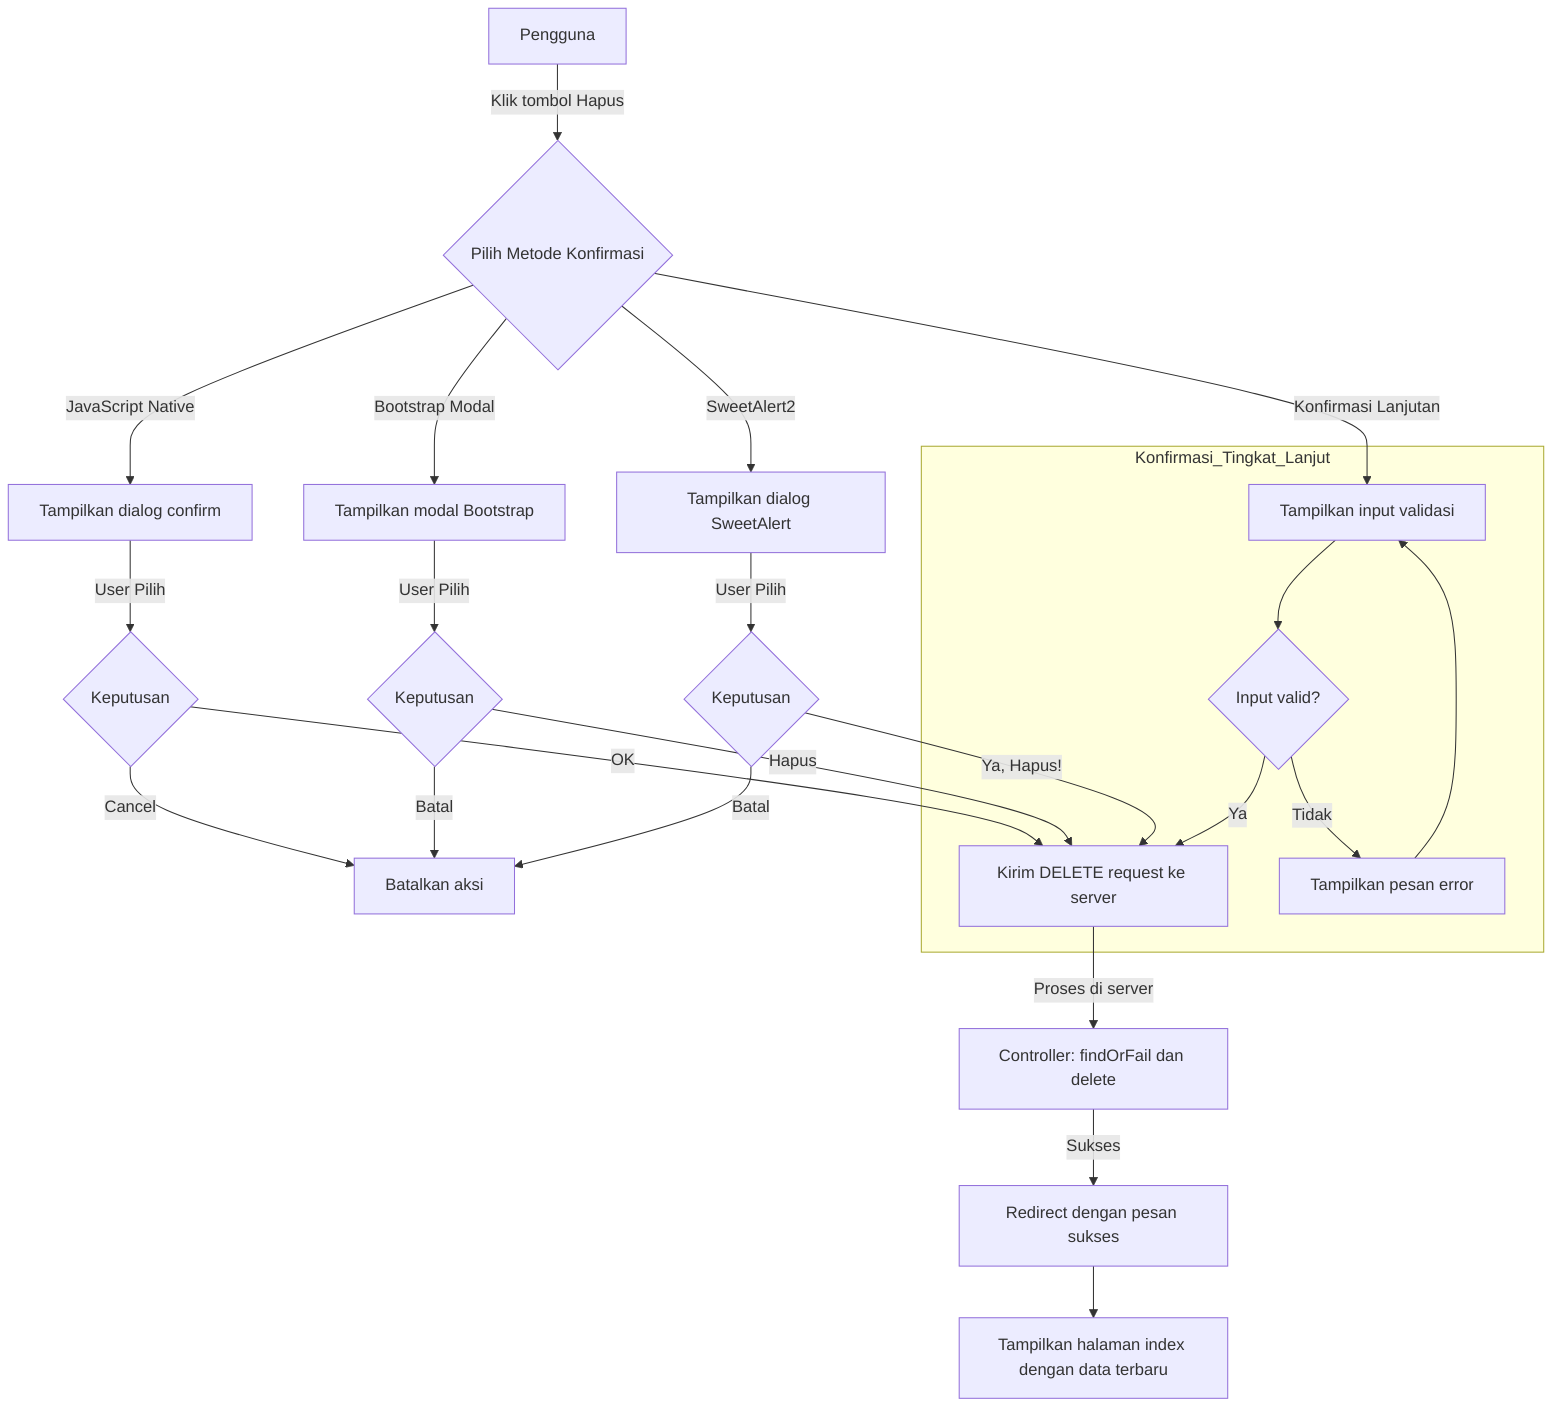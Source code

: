 flowchart TD
    A[Pengguna] -->|Klik tombol Hapus| B{Pilih Metode Konfirmasi}
    
    B -->|JavaScript Native| C[Tampilkan dialog confirm]
    B -->|Bootstrap Modal| D[Tampilkan modal Bootstrap]
    B -->|SweetAlert2| E[Tampilkan dialog SweetAlert]
    
    C -->|User Pilih| C1{Keputusan}
    C1 -->|OK| F[Kirim DELETE request ke server]
    C1 -->|Cancel| G[Batalkan aksi]
    
    D -->|User Pilih| D1{Keputusan}
    D1 -->|Hapus| F
    D1 -->|Batal| G
    
    E -->|User Pilih| E1{Keputusan}
    E1 -->|Ya, Hapus!| F
    E1 -->|Batal| G
    
    F -->|Proses di server| H[Controller: findOrFail dan delete]
    H -->|Sukses| I[Redirect dengan pesan sukses]
    I --> J[Tampilkan halaman index dengan data terbaru]
    
    %% Subflowchart untuk metode lanjutan
    subgraph Konfirmasi_Tingkat_Lanjut
        K[Tampilkan input validasi]
        L{Input valid?}
        K --> L
        L -->|Ya| F
        L -->|Tidak| M[Tampilkan pesan error]
        M --> K
    end
    
    B -->|Konfirmasi Lanjutan| K